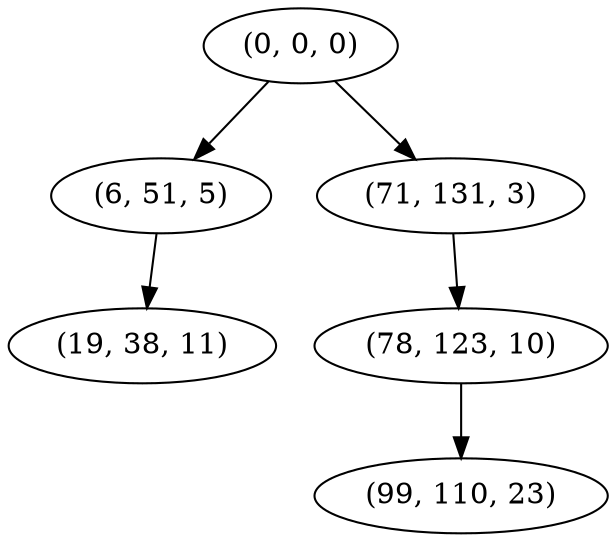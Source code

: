 digraph tree {
    "(0, 0, 0)";
    "(6, 51, 5)";
    "(19, 38, 11)";
    "(71, 131, 3)";
    "(78, 123, 10)";
    "(99, 110, 23)";
    "(0, 0, 0)" -> "(6, 51, 5)";
    "(0, 0, 0)" -> "(71, 131, 3)";
    "(6, 51, 5)" -> "(19, 38, 11)";
    "(71, 131, 3)" -> "(78, 123, 10)";
    "(78, 123, 10)" -> "(99, 110, 23)";
}
